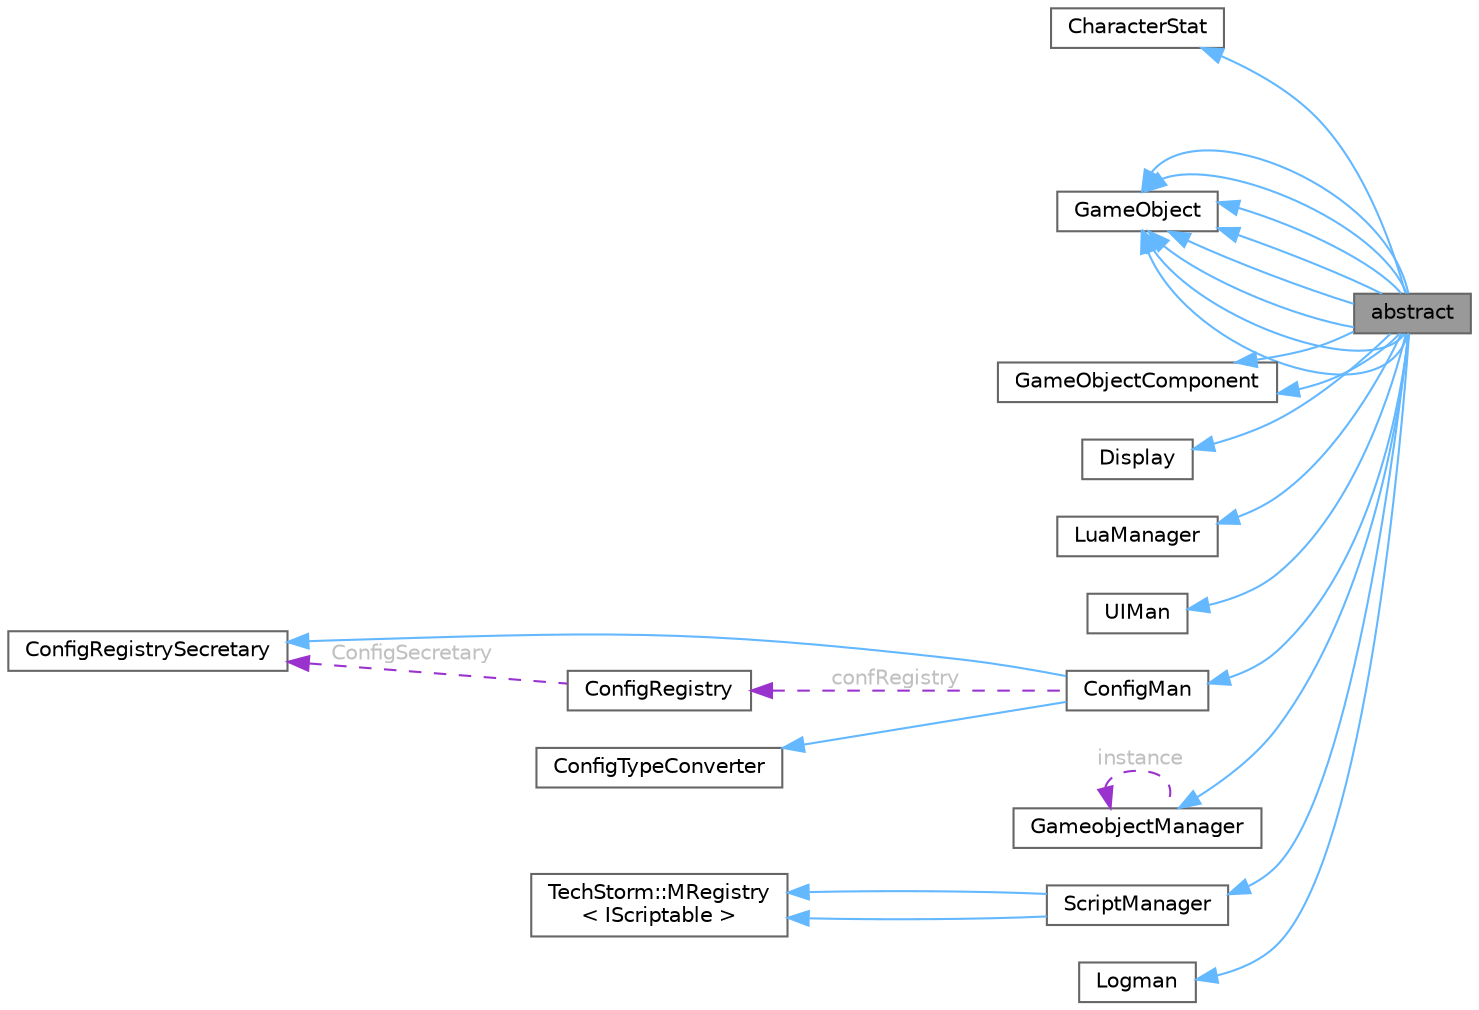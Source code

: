 digraph "abstract"
{
 // LATEX_PDF_SIZE
  bgcolor="transparent";
  edge [fontname=Helvetica,fontsize=10,labelfontname=Helvetica,labelfontsize=10];
  node [fontname=Helvetica,fontsize=10,shape=box,height=0.2,width=0.4];
  rankdir="LR";
  Node1 [id="Node000001",label="abstract",height=0.2,width=0.4,color="gray40", fillcolor="grey60", style="filled", fontcolor="black",tooltip=" "];
  Node2 -> Node1 [id="edge1_Node000001_Node000002",dir="back",color="steelblue1",style="solid",tooltip=" "];
  Node2 [id="Node000002",label="CharacterStat",height=0.2,width=0.4,color="gray40", fillcolor="white", style="filled",URL="$class_character_stat.html",tooltip=" "];
  Node3 -> Node1 [id="edge2_Node000001_Node000003",dir="back",color="steelblue1",style="solid",tooltip=" "];
  Node3 [id="Node000003",label="GameObject",height=0.2,width=0.4,color="gray40", fillcolor="white", style="filled",tooltip=" "];
  Node3 -> Node1 [id="edge3_Node000001_Node000003",dir="back",color="steelblue1",style="solid",tooltip=" "];
  Node3 -> Node1 [id="edge4_Node000001_Node000003",dir="back",color="steelblue1",style="solid",tooltip=" "];
  Node4 -> Node1 [id="edge5_Node000001_Node000004",dir="back",color="steelblue1",style="solid",tooltip=" "];
  Node4 [id="Node000004",label="GameObjectComponent",height=0.2,width=0.4,color="gray40", fillcolor="white", style="filled",URL="$class_game_object_component.html",tooltip=" "];
  Node5 -> Node1 [id="edge6_Node000001_Node000005",dir="back",color="steelblue1",style="solid",tooltip=" "];
  Node5 [id="Node000005",label="Display",height=0.2,width=0.4,color="gray40", fillcolor="white", style="filled",URL="$class_display.html",tooltip=" "];
  Node6 -> Node1 [id="edge7_Node000001_Node000006",dir="back",color="steelblue1",style="solid",tooltip=" "];
  Node6 [id="Node000006",label="LuaManager",height=0.2,width=0.4,color="gray40", fillcolor="white", style="filled",URL="$class_lua_manager.html",tooltip=" "];
  Node7 -> Node1 [id="edge8_Node000001_Node000007",dir="back",color="steelblue1",style="solid",tooltip=" "];
  Node7 [id="Node000007",label="UIMan",height=0.2,width=0.4,color="gray40", fillcolor="white", style="filled",URL="$class_u_i_man.html",tooltip=" "];
  Node8 -> Node1 [id="edge9_Node000001_Node000008",dir="back",color="steelblue1",style="solid",tooltip=" "];
  Node8 [id="Node000008",label="ConfigMan",height=0.2,width=0.4,color="gray40", fillcolor="white", style="filled",URL="$class_config_man.html",tooltip=" "];
  Node9 -> Node8 [id="edge10_Node000008_Node000009",dir="back",color="steelblue1",style="solid",tooltip=" "];
  Node9 [id="Node000009",label="ConfigRegistrySecretary",height=0.2,width=0.4,color="gray40", fillcolor="white", style="filled",URL="$class_config_registry_secretary.html",tooltip=" "];
  Node10 -> Node8 [id="edge11_Node000008_Node000010",dir="back",color="steelblue1",style="solid",tooltip=" "];
  Node10 [id="Node000010",label="ConfigTypeConverter",height=0.2,width=0.4,color="gray40", fillcolor="white", style="filled",URL="$class_config_type_converter.html",tooltip=" "];
  Node11 -> Node8 [id="edge12_Node000008_Node000011",dir="back",color="darkorchid3",style="dashed",tooltip=" ",label=" confRegistry",fontcolor="grey" ];
  Node11 [id="Node000011",label="ConfigRegistry",height=0.2,width=0.4,color="gray40", fillcolor="white", style="filled",URL="$class_config_registry.html",tooltip=" "];
  Node9 -> Node11 [id="edge13_Node000011_Node000009",dir="back",color="darkorchid3",style="dashed",tooltip=" ",label=" ConfigSecretary",fontcolor="grey" ];
  Node12 -> Node1 [id="edge14_Node000001_Node000012",dir="back",color="steelblue1",style="solid",tooltip=" "];
  Node12 [id="Node000012",label="GameobjectManager",height=0.2,width=0.4,color="gray40", fillcolor="white", style="filled",URL="$class_gameobject_manager.html",tooltip=" "];
  Node12 -> Node12 [id="edge15_Node000012_Node000012",dir="back",color="darkorchid3",style="dashed",tooltip=" ",label=" instance",fontcolor="grey" ];
  Node13 -> Node1 [id="edge16_Node000001_Node000013",dir="back",color="steelblue1",style="solid",tooltip=" "];
  Node13 [id="Node000013",label="ScriptManager",height=0.2,width=0.4,color="gray40", fillcolor="white", style="filled",URL="$class_script_manager.html",tooltip=" "];
  Node14 -> Node13 [id="edge17_Node000013_Node000014",dir="back",color="steelblue1",style="solid",tooltip=" "];
  Node14 [id="Node000014",label="TechStorm::MRegistry\l\< IScriptable \>",height=0.2,width=0.4,color="gray40", fillcolor="white", style="filled",URL="$class_tech_storm_1_1_m_registry.html",tooltip=" "];
  Node14 -> Node13 [id="edge18_Node000013_Node000014",dir="back",color="steelblue1",style="solid",tooltip=" "];
  Node15 -> Node1 [id="edge19_Node000001_Node000015",dir="back",color="steelblue1",style="solid",tooltip=" "];
  Node15 [id="Node000015",label="Logman",height=0.2,width=0.4,color="gray40", fillcolor="white", style="filled",URL="$class_logman.html",tooltip=" "];
  Node3 -> Node1 [id="edge20_Node000001_Node000003",dir="back",color="steelblue1",style="solid",tooltip=" "];
  Node3 -> Node1 [id="edge21_Node000001_Node000003",dir="back",color="steelblue1",style="solid",tooltip=" "];
  Node3 -> Node1 [id="edge22_Node000001_Node000003",dir="back",color="steelblue1",style="solid",tooltip=" "];
  Node3 -> Node1 [id="edge23_Node000001_Node000003",dir="back",color="steelblue1",style="solid",tooltip=" "];
  Node4 -> Node1 [id="edge24_Node000001_Node000004",dir="back",color="steelblue1",style="solid",tooltip=" "];
  Node3 -> Node1 [id="edge25_Node000001_Node000003",dir="back",color="steelblue1",style="solid",tooltip=" "];
}

